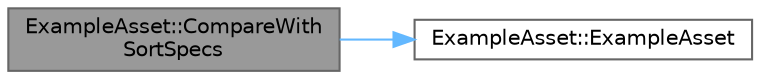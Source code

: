 digraph "ExampleAsset::CompareWithSortSpecs"
{
 // LATEX_PDF_SIZE
  bgcolor="transparent";
  edge [fontname=Helvetica,fontsize=10,labelfontname=Helvetica,labelfontsize=10];
  node [fontname=Helvetica,fontsize=10,shape=box,height=0.2,width=0.4];
  rankdir="LR";
  Node1 [id="Node000001",label="ExampleAsset::CompareWith\lSortSpecs",height=0.2,width=0.4,color="gray40", fillcolor="grey60", style="filled", fontcolor="black",tooltip=" "];
  Node1 -> Node2 [id="edge1_Node000001_Node000002",color="steelblue1",style="solid",tooltip=" "];
  Node2 [id="Node000002",label="ExampleAsset::ExampleAsset",height=0.2,width=0.4,color="grey40", fillcolor="white", style="filled",URL="$struct_example_asset.html#a2acc66f97b9ac1dc885eeb354ec13a57",tooltip=" "];
}
